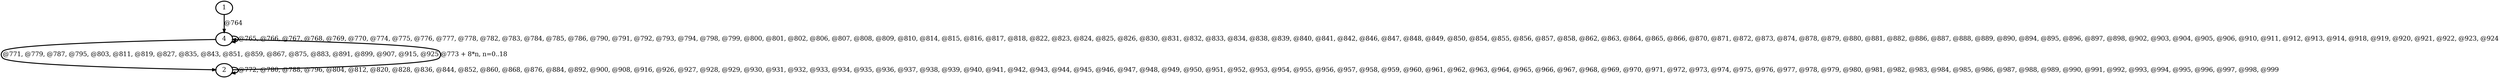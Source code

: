 digraph G {
        node [style=rounded, penwidth=3, fontsize=20, shape=oval];
        "1" -> "4" [label="@764", color=black,arrowsize=1,style=bold,penwidth=3,fontsize=20];
"4" -> "4" [label="@765, @766, @767, @768, @769, @770, @774, @775, @776, @777, @778, @782, @783, @784, @785, @786, @790, @791, @792, @793, @794, @798, @799, @800, @801, @802, @806, @807, @808, @809, @810, @814, @815, @816, @817, @818, @822, @823, @824, @825, @826, @830, @831, @832, @833, @834, @838, @839, @840, @841, @842, @846, @847, @848, @849, @850, @854, @855, @856, @857, @858, @862, @863, @864, @865, @866, @870, @871, @872, @873, @874, @878, @879, @880, @881, @882, @886, @887, @888, @889, @890, @894, @895, @896, @897, @898, @902, @903, @904, @905, @906, @910, @911, @912, @913, @914, @918, @919, @920, @921, @922, @923, @924", color=black,arrowsize=1,style=bold,penwidth=3,fontsize=20];
"4" -> "2" [label="@771, @779, @787, @795, @803, @811, @819, @827, @835, @843, @851, @859, @867, @875, @883, @891, @899, @907, @915, @925", color=black,arrowsize=1,style=bold,penwidth=3,fontsize=20];
"2" -> "2" [label="@772, @780, @788, @796, @804, @812, @820, @828, @836, @844, @852, @860, @868, @876, @884, @892, @900, @908, @916, @926, @927, @928, @929, @930, @931, @932, @933, @934, @935, @936, @937, @938, @939, @940, @941, @942, @943, @944, @945, @946, @947, @948, @949, @950, @951, @952, @953, @954, @955, @956, @957, @958, @959, @960, @961, @962, @963, @964, @965, @966, @967, @968, @969, @970, @971, @972, @973, @974, @975, @976, @977, @978, @979, @980, @981, @982, @983, @984, @985, @986, @987, @988, @989, @990, @991, @992, @993, @994, @995, @996, @997, @998, @999", color=black,arrowsize=1,style=bold,penwidth=3,fontsize=20];
"2" -> "4" [label="@773 + 8*n, n=0..18", color=black,arrowsize=1,style=bold,penwidth=3,fontsize=20];
}
